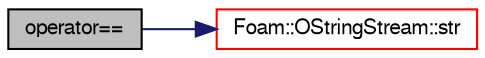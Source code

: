 digraph "operator=="
{
  bgcolor="transparent";
  edge [fontname="FreeSans",fontsize="10",labelfontname="FreeSans",labelfontsize="10"];
  node [fontname="FreeSans",fontsize="10",shape=record];
  rankdir="LR";
  Node32087 [label="operator==",height=0.2,width=0.4,color="black", fillcolor="grey75", style="filled", fontcolor="black"];
  Node32087 -> Node32088 [color="midnightblue",fontsize="10",style="solid",fontname="FreeSans"];
  Node32088 [label="Foam::OStringStream::str",height=0.2,width=0.4,color="red",URL="$a26302.html#ae403f14d61d9789a749ee28fc10a50a9",tooltip="Return the string. "];
}
